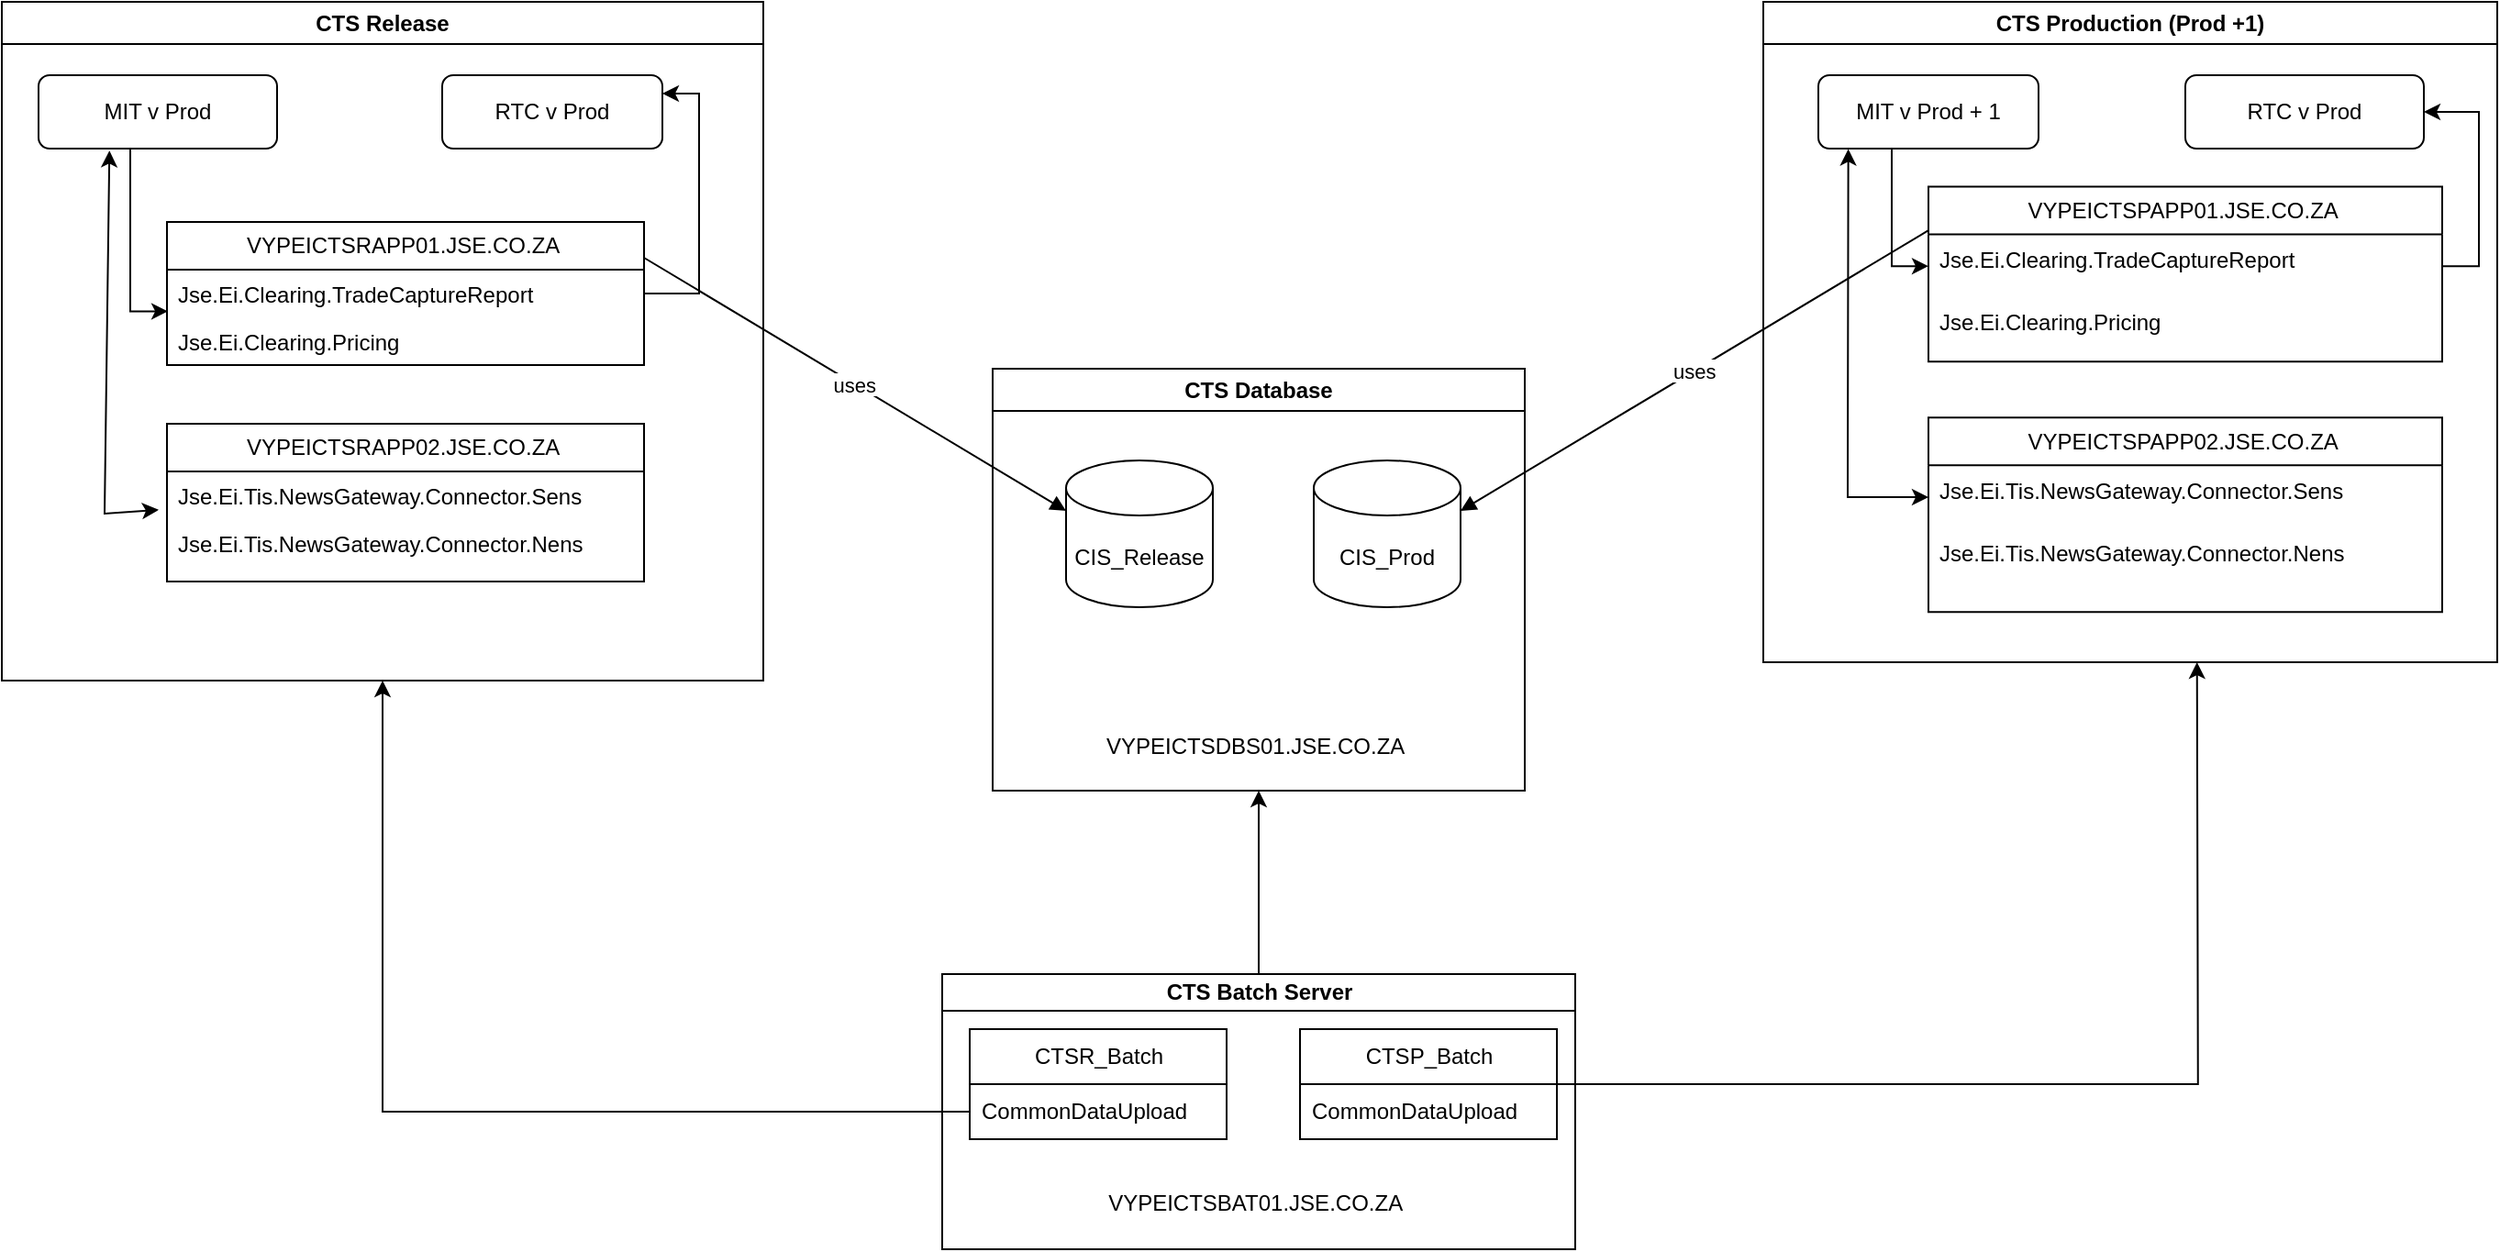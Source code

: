 <mxfile version="21.2.1" type="github">
  <diagram name="Page-1" id="QKq4AHpZra5xfbNQWS_R">
    <mxGraphModel dx="2085" dy="1788" grid="1" gridSize="10" guides="1" tooltips="1" connect="1" arrows="1" fold="1" page="1" pageScale="1" pageWidth="850" pageHeight="1100" math="0" shadow="0">
      <root>
        <mxCell id="0" />
        <mxCell id="1" parent="0" />
        <mxCell id="KkRfMMAH-QFb7I6BU0pS-10" style="edgeStyle=orthogonalEdgeStyle;rounded=0;orthogonalLoop=1;jettySize=auto;html=1;entryX=0.5;entryY=1;entryDx=0;entryDy=0;exitX=0.5;exitY=0;exitDx=0;exitDy=0;" edge="1" parent="1" source="KkRfMMAH-QFb7I6BU0pS-48" target="KkRfMMAH-QFb7I6BU0pS-32">
          <mxGeometry relative="1" as="geometry">
            <mxPoint x="315" y="160" as="targetPoint" />
          </mxGeometry>
        </mxCell>
        <mxCell id="KkRfMMAH-QFb7I6BU0pS-32" value="CTS Database" style="swimlane;whiteSpace=wrap;html=1;" vertex="1" parent="1">
          <mxGeometry x="-300" y="-80" width="290" height="230" as="geometry" />
        </mxCell>
        <mxCell id="KkRfMMAH-QFb7I6BU0pS-22" value="CIS_Release" style="shape=cylinder3;whiteSpace=wrap;html=1;boundedLbl=1;backgroundOutline=1;size=15;" vertex="1" parent="KkRfMMAH-QFb7I6BU0pS-32">
          <mxGeometry x="40" y="50" width="80" height="80" as="geometry" />
        </mxCell>
        <mxCell id="KkRfMMAH-QFb7I6BU0pS-23" value="CIS_Prod" style="shape=cylinder3;whiteSpace=wrap;html=1;boundedLbl=1;backgroundOutline=1;size=15;" vertex="1" parent="KkRfMMAH-QFb7I6BU0pS-32">
          <mxGeometry x="175" y="50" width="80" height="80" as="geometry" />
        </mxCell>
        <mxCell id="KkRfMMAH-QFb7I6BU0pS-25" value="VYPEICTSDBS01.JSE.CO.ZA&amp;nbsp;" style="text;html=1;strokeColor=none;fillColor=none;align=center;verticalAlign=middle;whiteSpace=wrap;rounded=0;" vertex="1" parent="KkRfMMAH-QFb7I6BU0pS-32">
          <mxGeometry x="55" y="190" width="180" height="31" as="geometry" />
        </mxCell>
        <mxCell id="KkRfMMAH-QFb7I6BU0pS-35" value="CTS Release" style="swimlane;whiteSpace=wrap;html=1;" vertex="1" parent="1">
          <mxGeometry x="-840" y="-280" width="415" height="370" as="geometry" />
        </mxCell>
        <mxCell id="KkRfMMAH-QFb7I6BU0pS-74" value="" style="group" vertex="1" connectable="0" parent="KkRfMMAH-QFb7I6BU0pS-35">
          <mxGeometry x="90" y="120" width="260" height="196" as="geometry" />
        </mxCell>
        <mxCell id="KkRfMMAH-QFb7I6BU0pS-66" value="VYPEICTSRAPP01.JSE.CO.ZA&amp;nbsp;" style="swimlane;fontStyle=0;childLayout=stackLayout;horizontal=1;startSize=26;fillColor=none;horizontalStack=0;resizeParent=1;resizeParentMax=0;resizeLast=0;collapsible=1;marginBottom=0;html=1;" vertex="1" parent="KkRfMMAH-QFb7I6BU0pS-74">
          <mxGeometry width="260" height="78" as="geometry" />
        </mxCell>
        <mxCell id="KkRfMMAH-QFb7I6BU0pS-67" value="Jse.Ei.Clearing.TradeCaptureReport" style="text;strokeColor=none;fillColor=none;align=left;verticalAlign=top;spacingLeft=4;spacingRight=4;overflow=hidden;rotatable=0;points=[[0,0.5],[1,0.5]];portConstraint=eastwest;whiteSpace=wrap;html=1;" vertex="1" parent="KkRfMMAH-QFb7I6BU0pS-66">
          <mxGeometry y="26" width="260" height="26" as="geometry" />
        </mxCell>
        <mxCell id="KkRfMMAH-QFb7I6BU0pS-68" value="Jse.Ei.Clearing.Pricing" style="text;strokeColor=none;fillColor=none;align=left;verticalAlign=top;spacingLeft=4;spacingRight=4;overflow=hidden;rotatable=0;points=[[0,0.5],[1,0.5]];portConstraint=eastwest;whiteSpace=wrap;html=1;" vertex="1" parent="KkRfMMAH-QFb7I6BU0pS-66">
          <mxGeometry y="52" width="260" height="26" as="geometry" />
        </mxCell>
        <mxCell id="KkRfMMAH-QFb7I6BU0pS-70" value="VYPEICTSRAPP02.JSE.CO.ZA&amp;nbsp;" style="swimlane;fontStyle=0;childLayout=stackLayout;horizontal=1;startSize=26;fillColor=none;horizontalStack=0;resizeParent=1;resizeParentMax=0;resizeLast=0;collapsible=1;marginBottom=0;html=1;" vertex="1" parent="KkRfMMAH-QFb7I6BU0pS-74">
          <mxGeometry y="110" width="260" height="86" as="geometry" />
        </mxCell>
        <mxCell id="KkRfMMAH-QFb7I6BU0pS-71" value="Jse.Ei.Tis.NewsGateway.Connector.Sens" style="text;strokeColor=none;fillColor=none;align=left;verticalAlign=top;spacingLeft=4;spacingRight=4;overflow=hidden;rotatable=0;points=[[0,0.5],[1,0.5]];portConstraint=eastwest;whiteSpace=wrap;html=1;" vertex="1" parent="KkRfMMAH-QFb7I6BU0pS-70">
          <mxGeometry y="26" width="260" height="26" as="geometry" />
        </mxCell>
        <mxCell id="KkRfMMAH-QFb7I6BU0pS-72" value="Jse.Ei.Tis.NewsGateway.Connector.Nens" style="text;strokeColor=none;fillColor=none;align=left;verticalAlign=top;spacingLeft=4;spacingRight=4;overflow=hidden;rotatable=0;points=[[0,0.5],[1,0.5]];portConstraint=eastwest;whiteSpace=wrap;html=1;" vertex="1" parent="KkRfMMAH-QFb7I6BU0pS-70">
          <mxGeometry y="52" width="260" height="34" as="geometry" />
        </mxCell>
        <mxCell id="KkRfMMAH-QFb7I6BU0pS-104" style="edgeStyle=orthogonalEdgeStyle;rounded=0;orthogonalLoop=1;jettySize=auto;html=1;entryX=0.002;entryY=-0.127;entryDx=0;entryDy=0;entryPerimeter=0;" edge="1" parent="KkRfMMAH-QFb7I6BU0pS-35" source="KkRfMMAH-QFb7I6BU0pS-87" target="KkRfMMAH-QFb7I6BU0pS-68">
          <mxGeometry relative="1" as="geometry">
            <Array as="points">
              <mxPoint x="70" y="169" />
            </Array>
          </mxGeometry>
        </mxCell>
        <mxCell id="KkRfMMAH-QFb7I6BU0pS-87" value="MIT v Prod" style="rounded=1;whiteSpace=wrap;html=1;" vertex="1" parent="KkRfMMAH-QFb7I6BU0pS-35">
          <mxGeometry x="20" y="40" width="130" height="40" as="geometry" />
        </mxCell>
        <mxCell id="KkRfMMAH-QFb7I6BU0pS-88" value="RTC v Prod" style="rounded=1;whiteSpace=wrap;html=1;" vertex="1" parent="KkRfMMAH-QFb7I6BU0pS-35">
          <mxGeometry x="240" y="40" width="120" height="40" as="geometry" />
        </mxCell>
        <mxCell id="KkRfMMAH-QFb7I6BU0pS-96" style="edgeStyle=orthogonalEdgeStyle;rounded=0;orthogonalLoop=1;jettySize=auto;html=1;entryX=1;entryY=0.25;entryDx=0;entryDy=0;" edge="1" parent="KkRfMMAH-QFb7I6BU0pS-35" source="KkRfMMAH-QFb7I6BU0pS-67" target="KkRfMMAH-QFb7I6BU0pS-88">
          <mxGeometry relative="1" as="geometry" />
        </mxCell>
        <mxCell id="KkRfMMAH-QFb7I6BU0pS-103" value="" style="endArrow=classic;startArrow=classic;html=1;rounded=0;entryX=-0.002;entryY=0.805;entryDx=0;entryDy=0;exitX=0.328;exitY=1.029;exitDx=0;exitDy=0;exitPerimeter=0;entryPerimeter=0;" edge="1" parent="KkRfMMAH-QFb7I6BU0pS-35">
          <mxGeometry width="50" height="50" relative="1" as="geometry">
            <mxPoint x="58.64" y="81.16" as="sourcePoint" />
            <mxPoint x="85.48" y="276.93" as="targetPoint" />
            <Array as="points">
              <mxPoint x="56" y="279" />
            </Array>
          </mxGeometry>
        </mxCell>
        <mxCell id="KkRfMMAH-QFb7I6BU0pS-48" value="CTS Batch Server" style="swimlane;whiteSpace=wrap;html=1;startSize=20;" vertex="1" parent="1">
          <mxGeometry x="-327.5" y="250" width="345" height="150" as="geometry" />
        </mxCell>
        <mxCell id="KkRfMMAH-QFb7I6BU0pS-51" value="CTSR_Batch" style="swimlane;fontStyle=0;childLayout=stackLayout;horizontal=1;startSize=30;horizontalStack=0;resizeParent=1;resizeParentMax=0;resizeLast=0;collapsible=1;marginBottom=0;whiteSpace=wrap;html=1;" vertex="1" parent="KkRfMMAH-QFb7I6BU0pS-48">
          <mxGeometry x="15" y="30" width="140" height="60" as="geometry" />
        </mxCell>
        <mxCell id="KkRfMMAH-QFb7I6BU0pS-52" value="CommonDataUpload" style="text;strokeColor=none;fillColor=none;align=left;verticalAlign=middle;spacingLeft=4;spacingRight=4;overflow=hidden;points=[[0,0.5],[1,0.5]];portConstraint=eastwest;rotatable=0;whiteSpace=wrap;html=1;" vertex="1" parent="KkRfMMAH-QFb7I6BU0pS-51">
          <mxGeometry y="30" width="140" height="30" as="geometry" />
        </mxCell>
        <mxCell id="KkRfMMAH-QFb7I6BU0pS-55" value="VYPEICTSBAT01.JSE.CO.ZA&amp;nbsp;" style="text;html=1;strokeColor=none;fillColor=none;align=center;verticalAlign=middle;whiteSpace=wrap;rounded=0;" vertex="1" parent="KkRfMMAH-QFb7I6BU0pS-48">
          <mxGeometry x="87.5" y="110" width="170" height="30" as="geometry" />
        </mxCell>
        <mxCell id="KkRfMMAH-QFb7I6BU0pS-62" value="CTSP_Batch" style="swimlane;fontStyle=0;childLayout=stackLayout;horizontal=1;startSize=30;horizontalStack=0;resizeParent=1;resizeParentMax=0;resizeLast=0;collapsible=1;marginBottom=0;whiteSpace=wrap;html=1;" vertex="1" parent="KkRfMMAH-QFb7I6BU0pS-48">
          <mxGeometry x="195" y="30" width="140" height="60" as="geometry" />
        </mxCell>
        <mxCell id="KkRfMMAH-QFb7I6BU0pS-63" value="CommonDataUpload" style="text;strokeColor=none;fillColor=none;align=left;verticalAlign=middle;spacingLeft=4;spacingRight=4;overflow=hidden;points=[[0,0.5],[1,0.5]];portConstraint=eastwest;rotatable=0;whiteSpace=wrap;html=1;" vertex="1" parent="KkRfMMAH-QFb7I6BU0pS-62">
          <mxGeometry y="30" width="140" height="30" as="geometry" />
        </mxCell>
        <mxCell id="KkRfMMAH-QFb7I6BU0pS-65" style="edgeStyle=orthogonalEdgeStyle;rounded=0;orthogonalLoop=1;jettySize=auto;html=1;entryX=0.5;entryY=1;entryDx=0;entryDy=0;" edge="1" parent="1" source="KkRfMMAH-QFb7I6BU0pS-52" target="KkRfMMAH-QFb7I6BU0pS-35">
          <mxGeometry relative="1" as="geometry" />
        </mxCell>
        <mxCell id="KkRfMMAH-QFb7I6BU0pS-83" value="" style="group" vertex="1" connectable="0" parent="1">
          <mxGeometry x="120" y="-280" width="400" height="360" as="geometry" />
        </mxCell>
        <mxCell id="KkRfMMAH-QFb7I6BU0pS-64" style="edgeStyle=orthogonalEdgeStyle;rounded=0;orthogonalLoop=1;jettySize=auto;html=1;" edge="1" parent="KkRfMMAH-QFb7I6BU0pS-83" source="KkRfMMAH-QFb7I6BU0pS-62">
          <mxGeometry relative="1" as="geometry">
            <mxPoint x="236.364" y="360" as="targetPoint" />
          </mxGeometry>
        </mxCell>
        <mxCell id="KkRfMMAH-QFb7I6BU0pS-75" value="CTS Production (Prod +1)" style="swimlane;whiteSpace=wrap;html=1;" vertex="1" parent="KkRfMMAH-QFb7I6BU0pS-83">
          <mxGeometry width="400" height="360" as="geometry" />
        </mxCell>
        <mxCell id="KkRfMMAH-QFb7I6BU0pS-89" value="MIT v Prod + 1" style="rounded=1;whiteSpace=wrap;html=1;" vertex="1" parent="KkRfMMAH-QFb7I6BU0pS-75">
          <mxGeometry x="30" y="40" width="120" height="40" as="geometry" />
        </mxCell>
        <mxCell id="KkRfMMAH-QFb7I6BU0pS-90" value="RTC v Prod" style="rounded=1;whiteSpace=wrap;html=1;" vertex="1" parent="KkRfMMAH-QFb7I6BU0pS-75">
          <mxGeometry x="230" y="40" width="130" height="40" as="geometry" />
        </mxCell>
        <mxCell id="KkRfMMAH-QFb7I6BU0pS-85" value="uses" style="curved=1;startArrow=none;endArrow=block;exitX=0;exitY=0.25;entryX=1;entryY=0;entryDx=0;entryDy=27.5;entryPerimeter=0;exitDx=0;exitDy=0;" edge="1" parent="1" source="KkRfMMAH-QFb7I6BU0pS-77" target="KkRfMMAH-QFb7I6BU0pS-23">
          <mxGeometry relative="1" as="geometry">
            <Array as="points" />
            <mxPoint x="-210" y="-161" as="sourcePoint" />
            <mxPoint x="-10" y="-80" as="targetPoint" />
          </mxGeometry>
        </mxCell>
        <mxCell id="KkRfMMAH-QFb7I6BU0pS-84" value="uses" style="curved=1;startArrow=none;endArrow=block;exitX=1;exitY=0.25;entryX=0;entryY=0;entryDx=0;entryDy=27.5;entryPerimeter=0;exitDx=0;exitDy=0;" edge="1" parent="1" source="KkRfMMAH-QFb7I6BU0pS-66" target="KkRfMMAH-QFb7I6BU0pS-22">
          <mxGeometry relative="1" as="geometry">
            <Array as="points" />
            <mxPoint x="-560" y="-173" as="sourcePoint" />
            <mxPoint x="-370" y="-137" as="targetPoint" />
          </mxGeometry>
        </mxCell>
        <mxCell id="KkRfMMAH-QFb7I6BU0pS-76" value="" style="group" vertex="1" connectable="0" parent="1">
          <mxGeometry x="210" y="-200" width="280" height="261.33" as="geometry" />
        </mxCell>
        <mxCell id="KkRfMMAH-QFb7I6BU0pS-77" value="VYPEICTSPAPP01.JSE.CO.ZA&amp;nbsp;" style="swimlane;fontStyle=0;childLayout=stackLayout;horizontal=1;startSize=26;fillColor=none;horizontalStack=0;resizeParent=1;resizeParentMax=0;resizeLast=0;collapsible=1;marginBottom=0;html=1;" vertex="1" parent="KkRfMMAH-QFb7I6BU0pS-76">
          <mxGeometry y="20.78" width="280" height="95.332" as="geometry" />
        </mxCell>
        <mxCell id="KkRfMMAH-QFb7I6BU0pS-78" value="Jse.Ei.Clearing.TradeCaptureReport" style="text;strokeColor=none;fillColor=none;align=left;verticalAlign=top;spacingLeft=4;spacingRight=4;overflow=hidden;rotatable=0;points=[[0,0.5],[1,0.5]];portConstraint=eastwest;whiteSpace=wrap;html=1;" vertex="1" parent="KkRfMMAH-QFb7I6BU0pS-77">
          <mxGeometry y="26" width="280" height="34.666" as="geometry" />
        </mxCell>
        <mxCell id="KkRfMMAH-QFb7I6BU0pS-79" value="Jse.Ei.Clearing.Pricing" style="text;strokeColor=none;fillColor=none;align=left;verticalAlign=top;spacingLeft=4;spacingRight=4;overflow=hidden;rotatable=0;points=[[0,0.5],[1,0.5]];portConstraint=eastwest;whiteSpace=wrap;html=1;" vertex="1" parent="KkRfMMAH-QFb7I6BU0pS-77">
          <mxGeometry y="60.666" width="280" height="34.666" as="geometry" />
        </mxCell>
        <mxCell id="KkRfMMAH-QFb7I6BU0pS-80" value="VYPEICTSPAPP02.JSE.CO.ZA&amp;nbsp;" style="swimlane;fontStyle=0;childLayout=stackLayout;horizontal=1;startSize=26;fillColor=none;horizontalStack=0;resizeParent=1;resizeParentMax=0;resizeLast=0;collapsible=1;marginBottom=0;html=1;" vertex="1" parent="KkRfMMAH-QFb7I6BU0pS-76">
          <mxGeometry y="146.665" width="280" height="105.999" as="geometry" />
        </mxCell>
        <mxCell id="KkRfMMAH-QFb7I6BU0pS-81" value="Jse.Ei.Tis.NewsGateway.Connector.Sens" style="text;strokeColor=none;fillColor=none;align=left;verticalAlign=top;spacingLeft=4;spacingRight=4;overflow=hidden;rotatable=0;points=[[0,0.5],[1,0.5]];portConstraint=eastwest;whiteSpace=wrap;html=1;" vertex="1" parent="KkRfMMAH-QFb7I6BU0pS-80">
          <mxGeometry y="26" width="280" height="34.666" as="geometry" />
        </mxCell>
        <mxCell id="KkRfMMAH-QFb7I6BU0pS-82" value="Jse.Ei.Tis.NewsGateway.Connector.Nens" style="text;strokeColor=none;fillColor=none;align=left;verticalAlign=top;spacingLeft=4;spacingRight=4;overflow=hidden;rotatable=0;points=[[0,0.5],[1,0.5]];portConstraint=eastwest;whiteSpace=wrap;html=1;" vertex="1" parent="KkRfMMAH-QFb7I6BU0pS-80">
          <mxGeometry y="60.666" width="280" height="45.333" as="geometry" />
        </mxCell>
        <mxCell id="KkRfMMAH-QFb7I6BU0pS-105" style="edgeStyle=orthogonalEdgeStyle;rounded=0;orthogonalLoop=1;jettySize=auto;html=1;entryX=1;entryY=0.5;entryDx=0;entryDy=0;" edge="1" parent="1" source="KkRfMMAH-QFb7I6BU0pS-78" target="KkRfMMAH-QFb7I6BU0pS-90">
          <mxGeometry relative="1" as="geometry" />
        </mxCell>
        <mxCell id="KkRfMMAH-QFb7I6BU0pS-106" value="" style="endArrow=classic;startArrow=classic;html=1;rounded=0;entryX=0.136;entryY=1.006;entryDx=0;entryDy=0;entryPerimeter=0;exitX=0;exitY=0.5;exitDx=0;exitDy=0;" edge="1" parent="1" source="KkRfMMAH-QFb7I6BU0pS-81" target="KkRfMMAH-QFb7I6BU0pS-89">
          <mxGeometry width="50" height="50" relative="1" as="geometry">
            <mxPoint x="130" y="-130" as="sourcePoint" />
            <mxPoint x="180" y="-180" as="targetPoint" />
            <Array as="points">
              <mxPoint x="166" y="-10" />
            </Array>
          </mxGeometry>
        </mxCell>
        <mxCell id="KkRfMMAH-QFb7I6BU0pS-107" style="edgeStyle=orthogonalEdgeStyle;rounded=0;orthogonalLoop=1;jettySize=auto;html=1;entryX=0;entryY=0.5;entryDx=0;entryDy=0;" edge="1" parent="1" source="KkRfMMAH-QFb7I6BU0pS-89" target="KkRfMMAH-QFb7I6BU0pS-78">
          <mxGeometry relative="1" as="geometry">
            <Array as="points">
              <mxPoint x="190" y="-136" />
            </Array>
          </mxGeometry>
        </mxCell>
      </root>
    </mxGraphModel>
  </diagram>
</mxfile>
